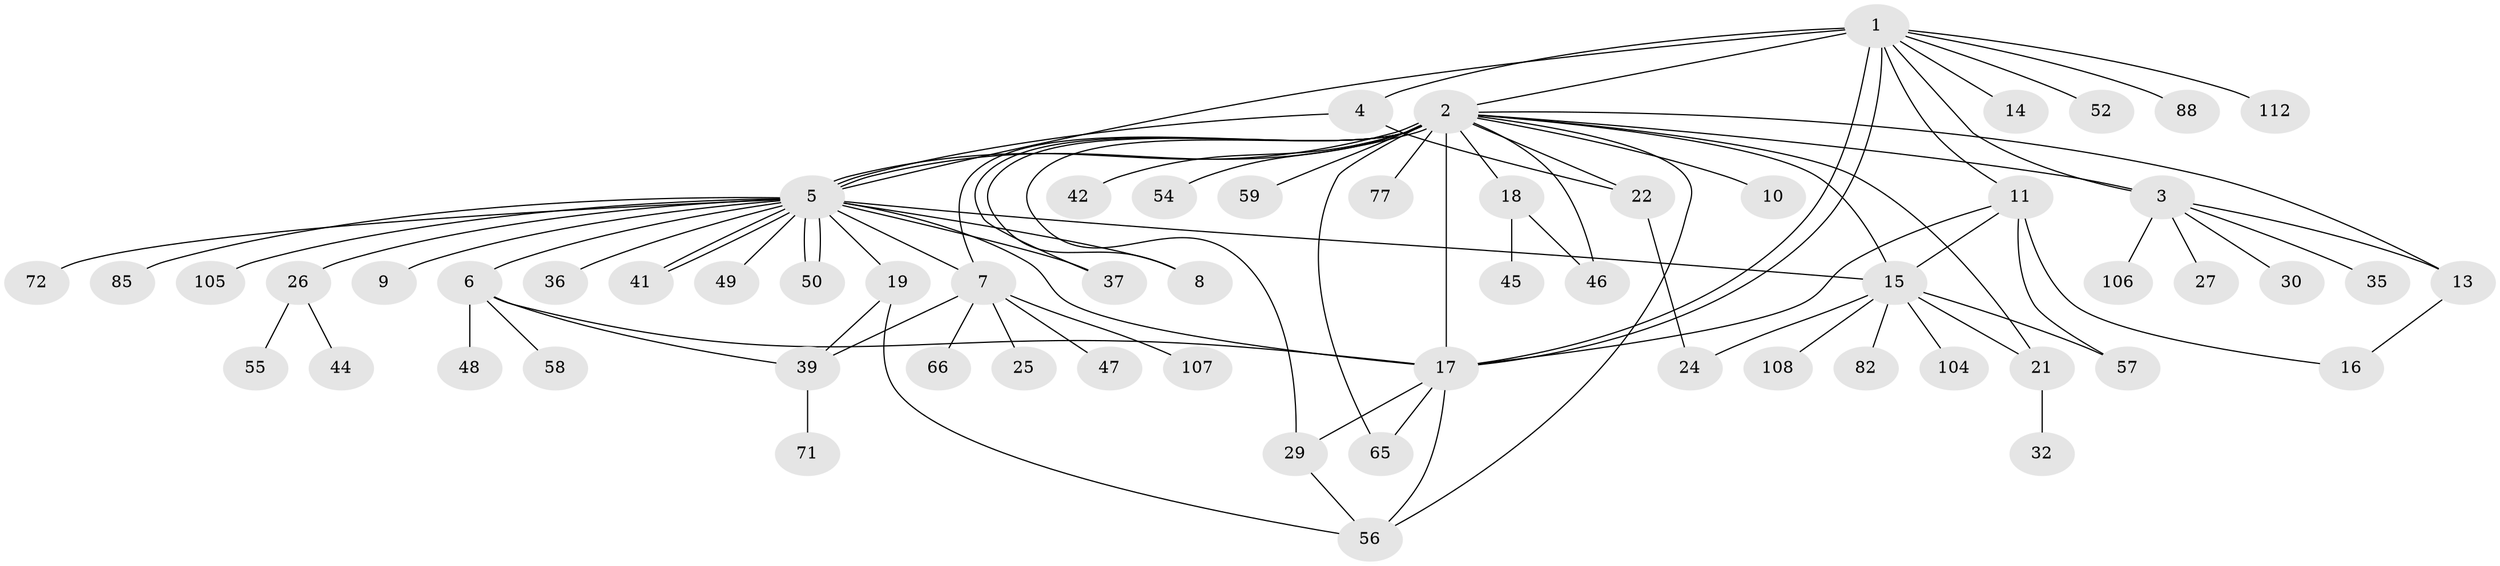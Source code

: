 // original degree distribution, {13: 0.02459016393442623, 25: 0.00819672131147541, 8: 0.01639344262295082, 3: 0.11475409836065574, 24: 0.00819672131147541, 5: 0.01639344262295082, 2: 0.19672131147540983, 1: 0.4918032786885246, 4: 0.07377049180327869, 14: 0.00819672131147541, 7: 0.00819672131147541, 9: 0.00819672131147541, 6: 0.02459016393442623}
// Generated by graph-tools (version 1.1) at 2025/14/03/09/25 04:14:43]
// undirected, 61 vertices, 90 edges
graph export_dot {
graph [start="1"]
  node [color=gray90,style=filled];
  1 [super="+23"];
  2 [super="+38+114+117+90+99+60+74+75+64+61+12+53"];
  3;
  4 [super="+121"];
  5;
  6;
  7;
  8;
  9;
  10;
  11 [super="+63+43"];
  13 [super="+87"];
  14;
  15 [super="+31+62"];
  16 [super="+67"];
  17 [super="+40+33+20"];
  18 [super="+70+68+92"];
  19;
  21 [super="+34+28"];
  22;
  24;
  25;
  26;
  27;
  29 [super="+73"];
  30;
  32;
  35;
  36;
  37 [super="+51+76"];
  39 [super="+95+109"];
  41;
  42;
  44;
  45;
  46;
  47 [super="+96"];
  48;
  49;
  50;
  52;
  54;
  55;
  56 [super="+110+103"];
  57 [super="+111"];
  58;
  59;
  65;
  66;
  71;
  72;
  77;
  82;
  85;
  88;
  104;
  105;
  106;
  107;
  108;
  112;
  1 -- 2 [weight=2];
  1 -- 3;
  1 -- 4;
  1 -- 5;
  1 -- 11;
  1 -- 14;
  1 -- 17;
  1 -- 17;
  1 -- 52;
  1 -- 88;
  1 -- 112;
  2 -- 3 [weight=2];
  2 -- 5 [weight=3];
  2 -- 5;
  2 -- 8;
  2 -- 10;
  2 -- 18 [weight=4];
  2 -- 22;
  2 -- 29;
  2 -- 46;
  2 -- 65;
  2 -- 42;
  2 -- 77 [weight=2];
  2 -- 15 [weight=3];
  2 -- 59;
  2 -- 7 [weight=2];
  2 -- 37 [weight=3];
  2 -- 17 [weight=3];
  2 -- 13;
  2 -- 54;
  2 -- 56;
  2 -- 21;
  3 -- 13;
  3 -- 27;
  3 -- 30;
  3 -- 35;
  3 -- 106;
  4 -- 22;
  4 -- 5;
  5 -- 6;
  5 -- 7;
  5 -- 8;
  5 -- 9;
  5 -- 15;
  5 -- 19;
  5 -- 26;
  5 -- 36;
  5 -- 37;
  5 -- 41;
  5 -- 41;
  5 -- 49;
  5 -- 50;
  5 -- 50;
  5 -- 72;
  5 -- 85;
  5 -- 105;
  5 -- 17;
  6 -- 39;
  6 -- 48;
  6 -- 58;
  6 -- 17;
  7 -- 25;
  7 -- 39;
  7 -- 47;
  7 -- 66;
  7 -- 107;
  11 -- 17;
  11 -- 16;
  11 -- 57;
  11 -- 15;
  13 -- 16;
  15 -- 21;
  15 -- 24;
  15 -- 57;
  15 -- 82;
  15 -- 104;
  15 -- 108;
  17 -- 65;
  17 -- 56;
  17 -- 29;
  18 -- 45;
  18 -- 46;
  19 -- 39;
  19 -- 56;
  21 -- 32;
  22 -- 24;
  26 -- 44;
  26 -- 55;
  29 -- 56;
  39 -- 71;
}
